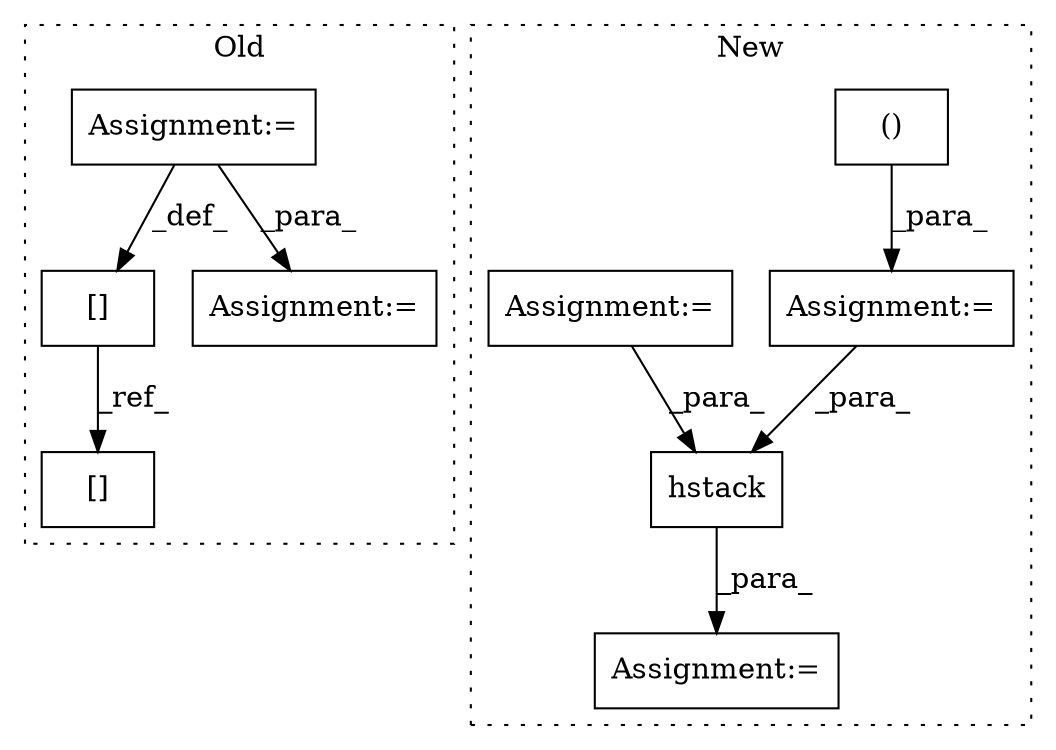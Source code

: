 digraph G {
subgraph cluster0 {
1 [label="[]" a="2" s="17536,17587" l="11,2" shape="box"];
5 [label="Assignment:=" a="7" s="17589" l="1" shape="box"];
6 [label="Assignment:=" a="7" s="17604,17971" l="103,3" shape="box"];
8 [label="[]" a="2" s="17761,17825" l="9,2" shape="box"];
label = "Old";
style="dotted";
}
subgraph cluster1 {
2 [label="hstack" a="32" s="18294,18387" l="12,2" shape="box"];
3 [label="Assignment:=" a="7" s="18293" l="1" shape="box"];
4 [label="()" a="106" s="18224" l="35" shape="box"];
7 [label="Assignment:=" a="7" s="18106" l="12" shape="box"];
9 [label="Assignment:=" a="7" s="17929" l="12" shape="box"];
label = "New";
style="dotted";
}
1 -> 8 [label="_ref_"];
2 -> 3 [label="_para_"];
4 -> 7 [label="_para_"];
5 -> 6 [label="_para_"];
5 -> 1 [label="_def_"];
7 -> 2 [label="_para_"];
9 -> 2 [label="_para_"];
}